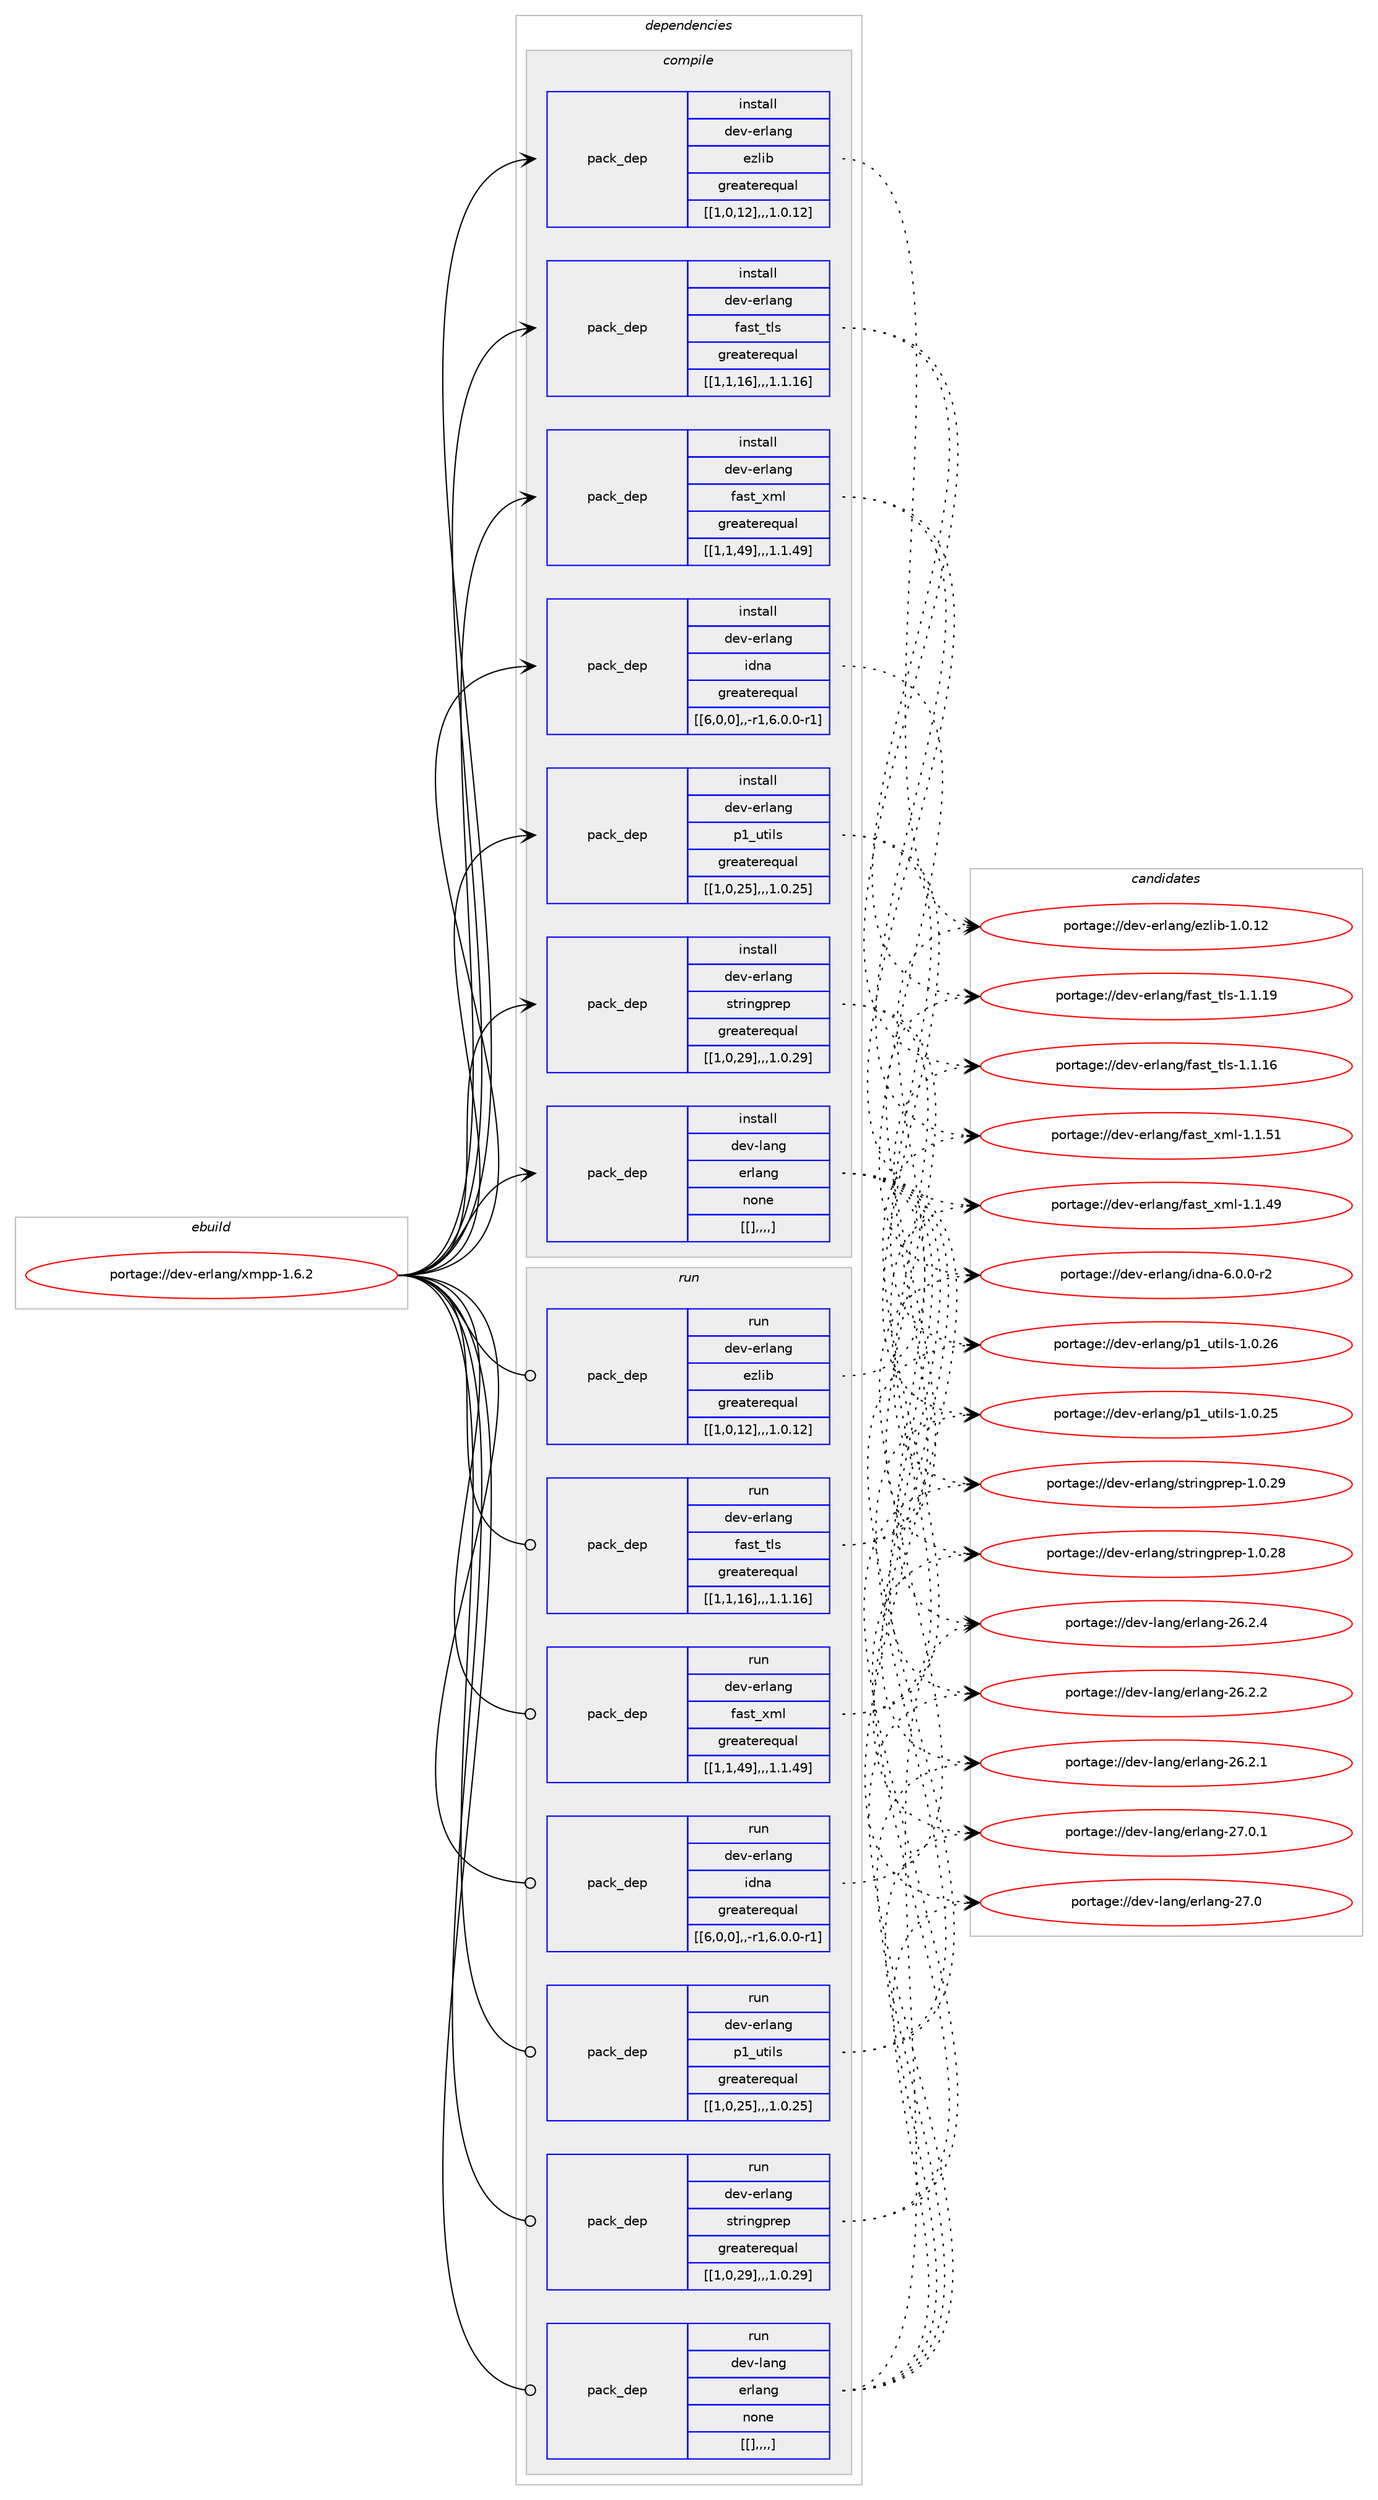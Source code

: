 digraph prolog {

# *************
# Graph options
# *************

newrank=true;
concentrate=true;
compound=true;
graph [rankdir=LR,fontname=Helvetica,fontsize=10,ranksep=1.5];#, ranksep=2.5, nodesep=0.2];
edge  [arrowhead=vee];
node  [fontname=Helvetica,fontsize=10];

# **********
# The ebuild
# **********

subgraph cluster_leftcol {
color=gray;
label=<<i>ebuild</i>>;
id [label="portage://dev-erlang/xmpp-1.6.2", color=red, width=4, href="../dev-erlang/xmpp-1.6.2.svg"];
}

# ****************
# The dependencies
# ****************

subgraph cluster_midcol {
color=gray;
label=<<i>dependencies</i>>;
subgraph cluster_compile {
fillcolor="#eeeeee";
style=filled;
label=<<i>compile</i>>;
subgraph pack53946 {
dependency74941 [label=<<TABLE BORDER="0" CELLBORDER="1" CELLSPACING="0" CELLPADDING="4" WIDTH="220"><TR><TD ROWSPAN="6" CELLPADDING="30">pack_dep</TD></TR><TR><TD WIDTH="110">install</TD></TR><TR><TD>dev-erlang</TD></TR><TR><TD>ezlib</TD></TR><TR><TD>greaterequal</TD></TR><TR><TD>[[1,0,12],,,1.0.12]</TD></TR></TABLE>>, shape=none, color=blue];
}
id:e -> dependency74941:w [weight=20,style="solid",arrowhead="vee"];
subgraph pack53947 {
dependency74942 [label=<<TABLE BORDER="0" CELLBORDER="1" CELLSPACING="0" CELLPADDING="4" WIDTH="220"><TR><TD ROWSPAN="6" CELLPADDING="30">pack_dep</TD></TR><TR><TD WIDTH="110">install</TD></TR><TR><TD>dev-erlang</TD></TR><TR><TD>fast_tls</TD></TR><TR><TD>greaterequal</TD></TR><TR><TD>[[1,1,16],,,1.1.16]</TD></TR></TABLE>>, shape=none, color=blue];
}
id:e -> dependency74942:w [weight=20,style="solid",arrowhead="vee"];
subgraph pack53948 {
dependency74943 [label=<<TABLE BORDER="0" CELLBORDER="1" CELLSPACING="0" CELLPADDING="4" WIDTH="220"><TR><TD ROWSPAN="6" CELLPADDING="30">pack_dep</TD></TR><TR><TD WIDTH="110">install</TD></TR><TR><TD>dev-erlang</TD></TR><TR><TD>fast_xml</TD></TR><TR><TD>greaterequal</TD></TR><TR><TD>[[1,1,49],,,1.1.49]</TD></TR></TABLE>>, shape=none, color=blue];
}
id:e -> dependency74943:w [weight=20,style="solid",arrowhead="vee"];
subgraph pack53949 {
dependency74944 [label=<<TABLE BORDER="0" CELLBORDER="1" CELLSPACING="0" CELLPADDING="4" WIDTH="220"><TR><TD ROWSPAN="6" CELLPADDING="30">pack_dep</TD></TR><TR><TD WIDTH="110">install</TD></TR><TR><TD>dev-erlang</TD></TR><TR><TD>idna</TD></TR><TR><TD>greaterequal</TD></TR><TR><TD>[[6,0,0],,-r1,6.0.0-r1]</TD></TR></TABLE>>, shape=none, color=blue];
}
id:e -> dependency74944:w [weight=20,style="solid",arrowhead="vee"];
subgraph pack53950 {
dependency74945 [label=<<TABLE BORDER="0" CELLBORDER="1" CELLSPACING="0" CELLPADDING="4" WIDTH="220"><TR><TD ROWSPAN="6" CELLPADDING="30">pack_dep</TD></TR><TR><TD WIDTH="110">install</TD></TR><TR><TD>dev-erlang</TD></TR><TR><TD>p1_utils</TD></TR><TR><TD>greaterequal</TD></TR><TR><TD>[[1,0,25],,,1.0.25]</TD></TR></TABLE>>, shape=none, color=blue];
}
id:e -> dependency74945:w [weight=20,style="solid",arrowhead="vee"];
subgraph pack53951 {
dependency74946 [label=<<TABLE BORDER="0" CELLBORDER="1" CELLSPACING="0" CELLPADDING="4" WIDTH="220"><TR><TD ROWSPAN="6" CELLPADDING="30">pack_dep</TD></TR><TR><TD WIDTH="110">install</TD></TR><TR><TD>dev-erlang</TD></TR><TR><TD>stringprep</TD></TR><TR><TD>greaterequal</TD></TR><TR><TD>[[1,0,29],,,1.0.29]</TD></TR></TABLE>>, shape=none, color=blue];
}
id:e -> dependency74946:w [weight=20,style="solid",arrowhead="vee"];
subgraph pack53952 {
dependency74947 [label=<<TABLE BORDER="0" CELLBORDER="1" CELLSPACING="0" CELLPADDING="4" WIDTH="220"><TR><TD ROWSPAN="6" CELLPADDING="30">pack_dep</TD></TR><TR><TD WIDTH="110">install</TD></TR><TR><TD>dev-lang</TD></TR><TR><TD>erlang</TD></TR><TR><TD>none</TD></TR><TR><TD>[[],,,,]</TD></TR></TABLE>>, shape=none, color=blue];
}
id:e -> dependency74947:w [weight=20,style="solid",arrowhead="vee"];
}
subgraph cluster_compileandrun {
fillcolor="#eeeeee";
style=filled;
label=<<i>compile and run</i>>;
}
subgraph cluster_run {
fillcolor="#eeeeee";
style=filled;
label=<<i>run</i>>;
subgraph pack53953 {
dependency74948 [label=<<TABLE BORDER="0" CELLBORDER="1" CELLSPACING="0" CELLPADDING="4" WIDTH="220"><TR><TD ROWSPAN="6" CELLPADDING="30">pack_dep</TD></TR><TR><TD WIDTH="110">run</TD></TR><TR><TD>dev-erlang</TD></TR><TR><TD>ezlib</TD></TR><TR><TD>greaterequal</TD></TR><TR><TD>[[1,0,12],,,1.0.12]</TD></TR></TABLE>>, shape=none, color=blue];
}
id:e -> dependency74948:w [weight=20,style="solid",arrowhead="odot"];
subgraph pack53954 {
dependency74949 [label=<<TABLE BORDER="0" CELLBORDER="1" CELLSPACING="0" CELLPADDING="4" WIDTH="220"><TR><TD ROWSPAN="6" CELLPADDING="30">pack_dep</TD></TR><TR><TD WIDTH="110">run</TD></TR><TR><TD>dev-erlang</TD></TR><TR><TD>fast_tls</TD></TR><TR><TD>greaterequal</TD></TR><TR><TD>[[1,1,16],,,1.1.16]</TD></TR></TABLE>>, shape=none, color=blue];
}
id:e -> dependency74949:w [weight=20,style="solid",arrowhead="odot"];
subgraph pack53955 {
dependency74950 [label=<<TABLE BORDER="0" CELLBORDER="1" CELLSPACING="0" CELLPADDING="4" WIDTH="220"><TR><TD ROWSPAN="6" CELLPADDING="30">pack_dep</TD></TR><TR><TD WIDTH="110">run</TD></TR><TR><TD>dev-erlang</TD></TR><TR><TD>fast_xml</TD></TR><TR><TD>greaterequal</TD></TR><TR><TD>[[1,1,49],,,1.1.49]</TD></TR></TABLE>>, shape=none, color=blue];
}
id:e -> dependency74950:w [weight=20,style="solid",arrowhead="odot"];
subgraph pack53956 {
dependency74951 [label=<<TABLE BORDER="0" CELLBORDER="1" CELLSPACING="0" CELLPADDING="4" WIDTH="220"><TR><TD ROWSPAN="6" CELLPADDING="30">pack_dep</TD></TR><TR><TD WIDTH="110">run</TD></TR><TR><TD>dev-erlang</TD></TR><TR><TD>idna</TD></TR><TR><TD>greaterequal</TD></TR><TR><TD>[[6,0,0],,-r1,6.0.0-r1]</TD></TR></TABLE>>, shape=none, color=blue];
}
id:e -> dependency74951:w [weight=20,style="solid",arrowhead="odot"];
subgraph pack53957 {
dependency74952 [label=<<TABLE BORDER="0" CELLBORDER="1" CELLSPACING="0" CELLPADDING="4" WIDTH="220"><TR><TD ROWSPAN="6" CELLPADDING="30">pack_dep</TD></TR><TR><TD WIDTH="110">run</TD></TR><TR><TD>dev-erlang</TD></TR><TR><TD>p1_utils</TD></TR><TR><TD>greaterequal</TD></TR><TR><TD>[[1,0,25],,,1.0.25]</TD></TR></TABLE>>, shape=none, color=blue];
}
id:e -> dependency74952:w [weight=20,style="solid",arrowhead="odot"];
subgraph pack53958 {
dependency74953 [label=<<TABLE BORDER="0" CELLBORDER="1" CELLSPACING="0" CELLPADDING="4" WIDTH="220"><TR><TD ROWSPAN="6" CELLPADDING="30">pack_dep</TD></TR><TR><TD WIDTH="110">run</TD></TR><TR><TD>dev-erlang</TD></TR><TR><TD>stringprep</TD></TR><TR><TD>greaterequal</TD></TR><TR><TD>[[1,0,29],,,1.0.29]</TD></TR></TABLE>>, shape=none, color=blue];
}
id:e -> dependency74953:w [weight=20,style="solid",arrowhead="odot"];
subgraph pack53959 {
dependency74954 [label=<<TABLE BORDER="0" CELLBORDER="1" CELLSPACING="0" CELLPADDING="4" WIDTH="220"><TR><TD ROWSPAN="6" CELLPADDING="30">pack_dep</TD></TR><TR><TD WIDTH="110">run</TD></TR><TR><TD>dev-lang</TD></TR><TR><TD>erlang</TD></TR><TR><TD>none</TD></TR><TR><TD>[[],,,,]</TD></TR></TABLE>>, shape=none, color=blue];
}
id:e -> dependency74954:w [weight=20,style="solid",arrowhead="odot"];
}
}

# **************
# The candidates
# **************

subgraph cluster_choices {
rank=same;
color=gray;
label=<<i>candidates</i>>;

subgraph choice53946 {
color=black;
nodesep=1;
choice1001011184510111410897110103471011221081059845494648464950 [label="portage://dev-erlang/ezlib-1.0.12", color=red, width=4,href="../dev-erlang/ezlib-1.0.12.svg"];
dependency74941:e -> choice1001011184510111410897110103471011221081059845494648464950:w [style=dotted,weight="100"];
}
subgraph choice53947 {
color=black;
nodesep=1;
choice100101118451011141089711010347102971151169511610811545494649464957 [label="portage://dev-erlang/fast_tls-1.1.19", color=red, width=4,href="../dev-erlang/fast_tls-1.1.19.svg"];
choice100101118451011141089711010347102971151169511610811545494649464954 [label="portage://dev-erlang/fast_tls-1.1.16", color=red, width=4,href="../dev-erlang/fast_tls-1.1.16.svg"];
dependency74942:e -> choice100101118451011141089711010347102971151169511610811545494649464957:w [style=dotted,weight="100"];
dependency74942:e -> choice100101118451011141089711010347102971151169511610811545494649464954:w [style=dotted,weight="100"];
}
subgraph choice53948 {
color=black;
nodesep=1;
choice100101118451011141089711010347102971151169512010910845494649465349 [label="portage://dev-erlang/fast_xml-1.1.51", color=red, width=4,href="../dev-erlang/fast_xml-1.1.51.svg"];
choice100101118451011141089711010347102971151169512010910845494649465257 [label="portage://dev-erlang/fast_xml-1.1.49", color=red, width=4,href="../dev-erlang/fast_xml-1.1.49.svg"];
dependency74943:e -> choice100101118451011141089711010347102971151169512010910845494649465349:w [style=dotted,weight="100"];
dependency74943:e -> choice100101118451011141089711010347102971151169512010910845494649465257:w [style=dotted,weight="100"];
}
subgraph choice53949 {
color=black;
nodesep=1;
choice100101118451011141089711010347105100110974554464846484511450 [label="portage://dev-erlang/idna-6.0.0-r2", color=red, width=4,href="../dev-erlang/idna-6.0.0-r2.svg"];
dependency74944:e -> choice100101118451011141089711010347105100110974554464846484511450:w [style=dotted,weight="100"];
}
subgraph choice53950 {
color=black;
nodesep=1;
choice100101118451011141089711010347112499511711610510811545494648465054 [label="portage://dev-erlang/p1_utils-1.0.26", color=red, width=4,href="../dev-erlang/p1_utils-1.0.26.svg"];
choice100101118451011141089711010347112499511711610510811545494648465053 [label="portage://dev-erlang/p1_utils-1.0.25", color=red, width=4,href="../dev-erlang/p1_utils-1.0.25.svg"];
dependency74945:e -> choice100101118451011141089711010347112499511711610510811545494648465054:w [style=dotted,weight="100"];
dependency74945:e -> choice100101118451011141089711010347112499511711610510811545494648465053:w [style=dotted,weight="100"];
}
subgraph choice53951 {
color=black;
nodesep=1;
choice10010111845101114108971101034711511611410511010311211410111245494648465057 [label="portage://dev-erlang/stringprep-1.0.29", color=red, width=4,href="../dev-erlang/stringprep-1.0.29.svg"];
choice10010111845101114108971101034711511611410511010311211410111245494648465056 [label="portage://dev-erlang/stringprep-1.0.28", color=red, width=4,href="../dev-erlang/stringprep-1.0.28.svg"];
dependency74946:e -> choice10010111845101114108971101034711511611410511010311211410111245494648465057:w [style=dotted,weight="100"];
dependency74946:e -> choice10010111845101114108971101034711511611410511010311211410111245494648465056:w [style=dotted,weight="100"];
}
subgraph choice53952 {
color=black;
nodesep=1;
choice1001011184510897110103471011141089711010345505546484649 [label="portage://dev-lang/erlang-27.0.1", color=red, width=4,href="../dev-lang/erlang-27.0.1.svg"];
choice100101118451089711010347101114108971101034550554648 [label="portage://dev-lang/erlang-27.0", color=red, width=4,href="../dev-lang/erlang-27.0.svg"];
choice1001011184510897110103471011141089711010345505446504652 [label="portage://dev-lang/erlang-26.2.4", color=red, width=4,href="../dev-lang/erlang-26.2.4.svg"];
choice1001011184510897110103471011141089711010345505446504650 [label="portage://dev-lang/erlang-26.2.2", color=red, width=4,href="../dev-lang/erlang-26.2.2.svg"];
choice1001011184510897110103471011141089711010345505446504649 [label="portage://dev-lang/erlang-26.2.1", color=red, width=4,href="../dev-lang/erlang-26.2.1.svg"];
dependency74947:e -> choice1001011184510897110103471011141089711010345505546484649:w [style=dotted,weight="100"];
dependency74947:e -> choice100101118451089711010347101114108971101034550554648:w [style=dotted,weight="100"];
dependency74947:e -> choice1001011184510897110103471011141089711010345505446504652:w [style=dotted,weight="100"];
dependency74947:e -> choice1001011184510897110103471011141089711010345505446504650:w [style=dotted,weight="100"];
dependency74947:e -> choice1001011184510897110103471011141089711010345505446504649:w [style=dotted,weight="100"];
}
subgraph choice53953 {
color=black;
nodesep=1;
choice1001011184510111410897110103471011221081059845494648464950 [label="portage://dev-erlang/ezlib-1.0.12", color=red, width=4,href="../dev-erlang/ezlib-1.0.12.svg"];
dependency74948:e -> choice1001011184510111410897110103471011221081059845494648464950:w [style=dotted,weight="100"];
}
subgraph choice53954 {
color=black;
nodesep=1;
choice100101118451011141089711010347102971151169511610811545494649464957 [label="portage://dev-erlang/fast_tls-1.1.19", color=red, width=4,href="../dev-erlang/fast_tls-1.1.19.svg"];
choice100101118451011141089711010347102971151169511610811545494649464954 [label="portage://dev-erlang/fast_tls-1.1.16", color=red, width=4,href="../dev-erlang/fast_tls-1.1.16.svg"];
dependency74949:e -> choice100101118451011141089711010347102971151169511610811545494649464957:w [style=dotted,weight="100"];
dependency74949:e -> choice100101118451011141089711010347102971151169511610811545494649464954:w [style=dotted,weight="100"];
}
subgraph choice53955 {
color=black;
nodesep=1;
choice100101118451011141089711010347102971151169512010910845494649465349 [label="portage://dev-erlang/fast_xml-1.1.51", color=red, width=4,href="../dev-erlang/fast_xml-1.1.51.svg"];
choice100101118451011141089711010347102971151169512010910845494649465257 [label="portage://dev-erlang/fast_xml-1.1.49", color=red, width=4,href="../dev-erlang/fast_xml-1.1.49.svg"];
dependency74950:e -> choice100101118451011141089711010347102971151169512010910845494649465349:w [style=dotted,weight="100"];
dependency74950:e -> choice100101118451011141089711010347102971151169512010910845494649465257:w [style=dotted,weight="100"];
}
subgraph choice53956 {
color=black;
nodesep=1;
choice100101118451011141089711010347105100110974554464846484511450 [label="portage://dev-erlang/idna-6.0.0-r2", color=red, width=4,href="../dev-erlang/idna-6.0.0-r2.svg"];
dependency74951:e -> choice100101118451011141089711010347105100110974554464846484511450:w [style=dotted,weight="100"];
}
subgraph choice53957 {
color=black;
nodesep=1;
choice100101118451011141089711010347112499511711610510811545494648465054 [label="portage://dev-erlang/p1_utils-1.0.26", color=red, width=4,href="../dev-erlang/p1_utils-1.0.26.svg"];
choice100101118451011141089711010347112499511711610510811545494648465053 [label="portage://dev-erlang/p1_utils-1.0.25", color=red, width=4,href="../dev-erlang/p1_utils-1.0.25.svg"];
dependency74952:e -> choice100101118451011141089711010347112499511711610510811545494648465054:w [style=dotted,weight="100"];
dependency74952:e -> choice100101118451011141089711010347112499511711610510811545494648465053:w [style=dotted,weight="100"];
}
subgraph choice53958 {
color=black;
nodesep=1;
choice10010111845101114108971101034711511611410511010311211410111245494648465057 [label="portage://dev-erlang/stringprep-1.0.29", color=red, width=4,href="../dev-erlang/stringprep-1.0.29.svg"];
choice10010111845101114108971101034711511611410511010311211410111245494648465056 [label="portage://dev-erlang/stringprep-1.0.28", color=red, width=4,href="../dev-erlang/stringprep-1.0.28.svg"];
dependency74953:e -> choice10010111845101114108971101034711511611410511010311211410111245494648465057:w [style=dotted,weight="100"];
dependency74953:e -> choice10010111845101114108971101034711511611410511010311211410111245494648465056:w [style=dotted,weight="100"];
}
subgraph choice53959 {
color=black;
nodesep=1;
choice1001011184510897110103471011141089711010345505546484649 [label="portage://dev-lang/erlang-27.0.1", color=red, width=4,href="../dev-lang/erlang-27.0.1.svg"];
choice100101118451089711010347101114108971101034550554648 [label="portage://dev-lang/erlang-27.0", color=red, width=4,href="../dev-lang/erlang-27.0.svg"];
choice1001011184510897110103471011141089711010345505446504652 [label="portage://dev-lang/erlang-26.2.4", color=red, width=4,href="../dev-lang/erlang-26.2.4.svg"];
choice1001011184510897110103471011141089711010345505446504650 [label="portage://dev-lang/erlang-26.2.2", color=red, width=4,href="../dev-lang/erlang-26.2.2.svg"];
choice1001011184510897110103471011141089711010345505446504649 [label="portage://dev-lang/erlang-26.2.1", color=red, width=4,href="../dev-lang/erlang-26.2.1.svg"];
dependency74954:e -> choice1001011184510897110103471011141089711010345505546484649:w [style=dotted,weight="100"];
dependency74954:e -> choice100101118451089711010347101114108971101034550554648:w [style=dotted,weight="100"];
dependency74954:e -> choice1001011184510897110103471011141089711010345505446504652:w [style=dotted,weight="100"];
dependency74954:e -> choice1001011184510897110103471011141089711010345505446504650:w [style=dotted,weight="100"];
dependency74954:e -> choice1001011184510897110103471011141089711010345505446504649:w [style=dotted,weight="100"];
}
}

}
